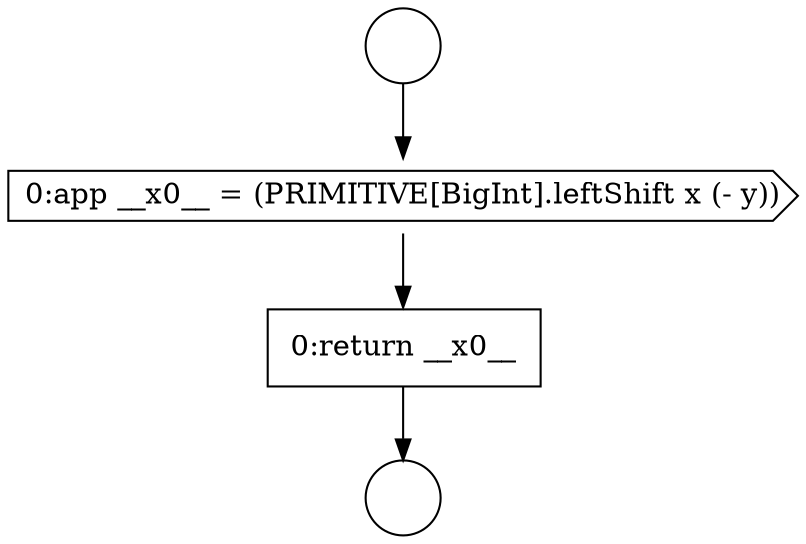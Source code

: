 digraph {
  node151 [shape=circle label=" " color="black" fillcolor="white" style=filled]
  node153 [shape=cds, label=<<font color="black">0:app __x0__ = (PRIMITIVE[BigInt].leftShift x (- y))</font>> color="black" fillcolor="white" style=filled]
  node154 [shape=none, margin=0, label=<<font color="black">
    <table border="0" cellborder="1" cellspacing="0" cellpadding="10">
      <tr><td align="left">0:return __x0__</td></tr>
    </table>
  </font>> color="black" fillcolor="white" style=filled]
  node152 [shape=circle label=" " color="black" fillcolor="white" style=filled]
  node151 -> node153 [ color="black"]
  node153 -> node154 [ color="black"]
  node154 -> node152 [ color="black"]
}
